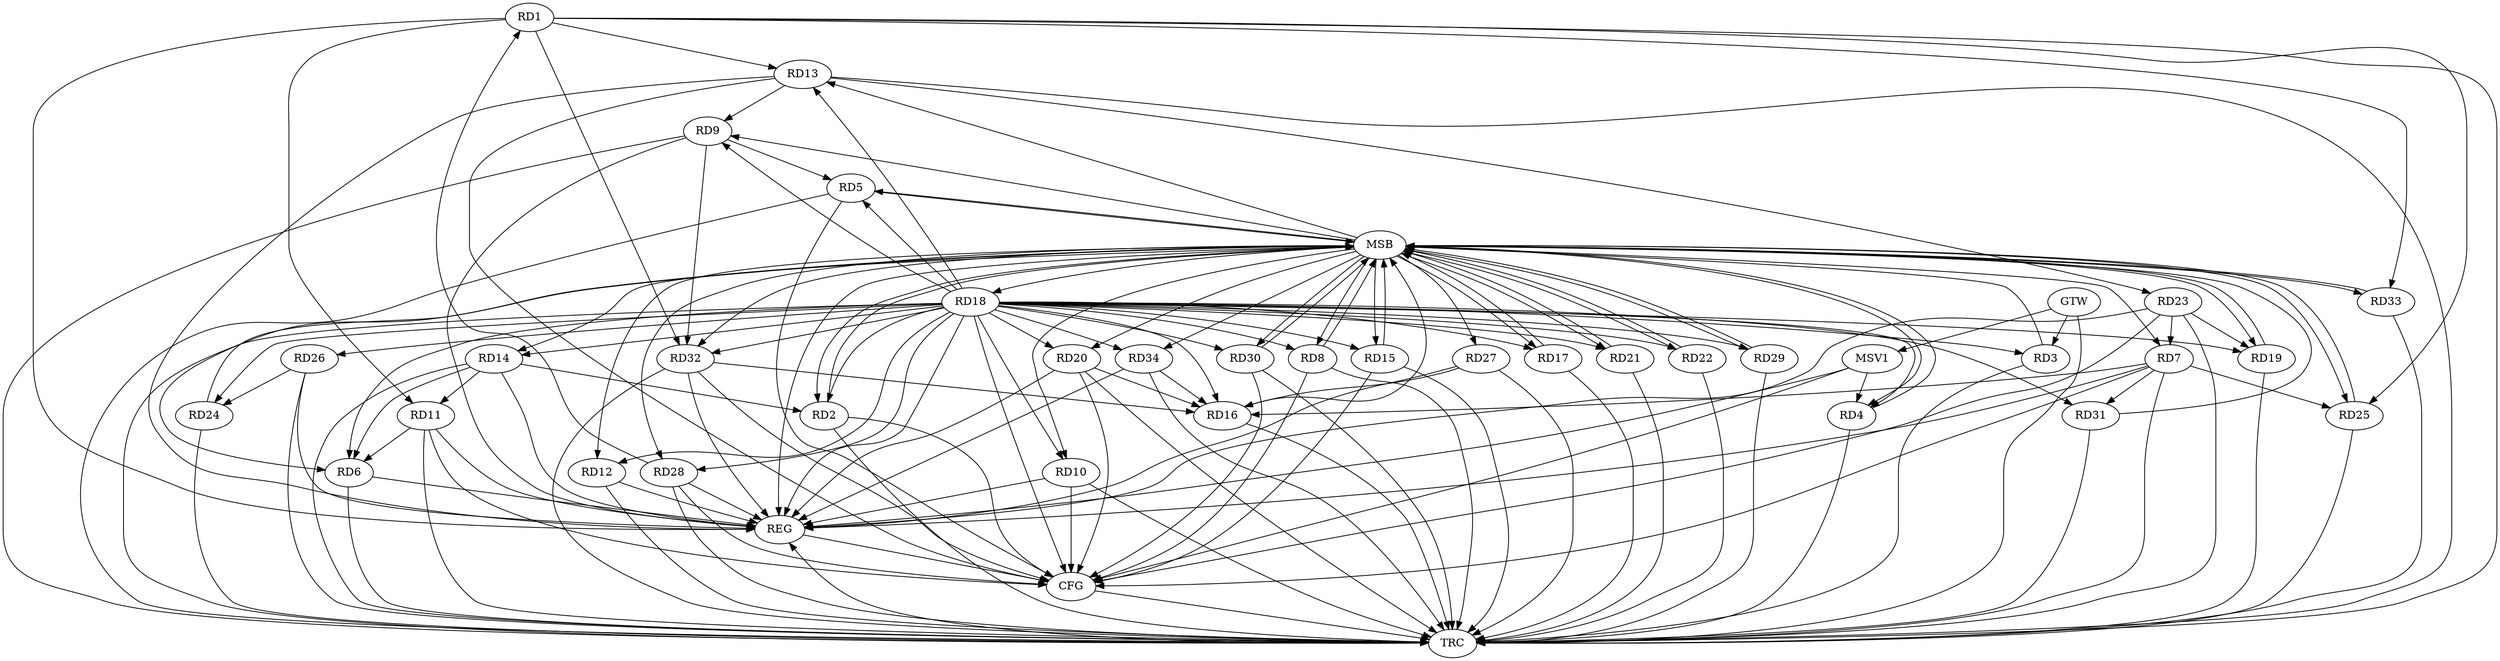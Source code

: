 strict digraph G {
  RD1 [ label="RD1" ];
  RD2 [ label="RD2" ];
  RD3 [ label="RD3" ];
  RD4 [ label="RD4" ];
  RD5 [ label="RD5" ];
  RD6 [ label="RD6" ];
  RD7 [ label="RD7" ];
  RD8 [ label="RD8" ];
  RD9 [ label="RD9" ];
  RD10 [ label="RD10" ];
  RD11 [ label="RD11" ];
  RD12 [ label="RD12" ];
  RD13 [ label="RD13" ];
  RD14 [ label="RD14" ];
  RD15 [ label="RD15" ];
  RD16 [ label="RD16" ];
  RD17 [ label="RD17" ];
  RD18 [ label="RD18" ];
  RD19 [ label="RD19" ];
  RD20 [ label="RD20" ];
  RD21 [ label="RD21" ];
  RD22 [ label="RD22" ];
  RD23 [ label="RD23" ];
  RD24 [ label="RD24" ];
  RD25 [ label="RD25" ];
  RD26 [ label="RD26" ];
  RD27 [ label="RD27" ];
  RD28 [ label="RD28" ];
  RD29 [ label="RD29" ];
  RD30 [ label="RD30" ];
  RD31 [ label="RD31" ];
  RD32 [ label="RD32" ];
  RD33 [ label="RD33" ];
  RD34 [ label="RD34" ];
  GTW [ label="GTW" ];
  REG [ label="REG" ];
  MSB [ label="MSB" ];
  CFG [ label="CFG" ];
  TRC [ label="TRC" ];
  MSV1 [ label="MSV1" ];
  RD1 -> RD11;
  RD1 -> RD13;
  RD1 -> RD25;
  RD28 -> RD1;
  RD1 -> RD32;
  RD1 -> RD33;
  RD14 -> RD2;
  RD9 -> RD5;
  RD11 -> RD6;
  RD14 -> RD6;
  RD7 -> RD16;
  RD23 -> RD7;
  RD7 -> RD25;
  RD7 -> RD31;
  RD18 -> RD8;
  RD13 -> RD9;
  RD18 -> RD9;
  RD9 -> RD32;
  RD14 -> RD11;
  RD13 -> RD23;
  RD18 -> RD16;
  RD20 -> RD16;
  RD27 -> RD16;
  RD32 -> RD16;
  RD34 -> RD16;
  RD18 -> RD19;
  RD18 -> RD24;
  RD18 -> RD30;
  RD18 -> RD32;
  RD23 -> RD19;
  RD26 -> RD24;
  GTW -> RD3;
  RD1 -> REG;
  RD6 -> REG;
  RD7 -> REG;
  RD9 -> REG;
  RD10 -> REG;
  RD11 -> REG;
  RD12 -> REG;
  RD13 -> REG;
  RD14 -> REG;
  RD18 -> REG;
  RD20 -> REG;
  RD23 -> REG;
  RD26 -> REG;
  RD27 -> REG;
  RD28 -> REG;
  RD32 -> REG;
  RD34 -> REG;
  RD2 -> MSB;
  MSB -> RD5;
  MSB -> RD7;
  MSB -> RD15;
  MSB -> RD25;
  MSB -> RD29;
  MSB -> REG;
  RD3 -> MSB;
  MSB -> RD6;
  MSB -> RD9;
  MSB -> RD28;
  RD4 -> MSB;
  MSB -> RD17;
  MSB -> RD20;
  MSB -> RD21;
  MSB -> RD22;
  MSB -> RD32;
  RD5 -> MSB;
  MSB -> RD34;
  RD8 -> MSB;
  MSB -> RD2;
  RD15 -> MSB;
  MSB -> RD19;
  RD16 -> MSB;
  MSB -> RD12;
  RD17 -> MSB;
  MSB -> RD8;
  RD19 -> MSB;
  RD21 -> MSB;
  MSB -> RD33;
  RD22 -> MSB;
  MSB -> RD14;
  MSB -> RD18;
  MSB -> RD27;
  MSB -> RD30;
  RD24 -> MSB;
  MSB -> RD4;
  MSB -> RD10;
  MSB -> RD13;
  RD25 -> MSB;
  RD29 -> MSB;
  RD30 -> MSB;
  RD31 -> MSB;
  RD33 -> MSB;
  RD20 -> CFG;
  RD5 -> CFG;
  RD23 -> CFG;
  RD30 -> CFG;
  RD2 -> CFG;
  RD32 -> CFG;
  RD28 -> CFG;
  RD7 -> CFG;
  RD13 -> CFG;
  RD15 -> CFG;
  RD8 -> CFG;
  RD11 -> CFG;
  RD18 -> CFG;
  RD10 -> CFG;
  REG -> CFG;
  RD1 -> TRC;
  RD2 -> TRC;
  RD3 -> TRC;
  RD4 -> TRC;
  RD5 -> TRC;
  RD6 -> TRC;
  RD7 -> TRC;
  RD8 -> TRC;
  RD9 -> TRC;
  RD10 -> TRC;
  RD11 -> TRC;
  RD12 -> TRC;
  RD13 -> TRC;
  RD14 -> TRC;
  RD15 -> TRC;
  RD16 -> TRC;
  RD17 -> TRC;
  RD18 -> TRC;
  RD19 -> TRC;
  RD20 -> TRC;
  RD21 -> TRC;
  RD22 -> TRC;
  RD23 -> TRC;
  RD24 -> TRC;
  RD25 -> TRC;
  RD26 -> TRC;
  RD27 -> TRC;
  RD28 -> TRC;
  RD29 -> TRC;
  RD30 -> TRC;
  RD31 -> TRC;
  RD32 -> TRC;
  RD33 -> TRC;
  RD34 -> TRC;
  GTW -> TRC;
  CFG -> TRC;
  TRC -> REG;
  RD18 -> RD6;
  RD18 -> RD10;
  RD18 -> RD26;
  RD18 -> RD15;
  RD18 -> RD31;
  RD18 -> RD2;
  RD18 -> RD22;
  RD18 -> RD13;
  RD18 -> RD20;
  RD18 -> RD21;
  RD18 -> RD14;
  RD18 -> RD12;
  RD18 -> RD28;
  RD18 -> RD3;
  RD18 -> RD5;
  RD18 -> RD29;
  RD18 -> RD17;
  RD18 -> RD4;
  RD18 -> RD34;
  MSV1 -> RD4;
  GTW -> MSV1;
  MSV1 -> REG;
  MSV1 -> CFG;
}

